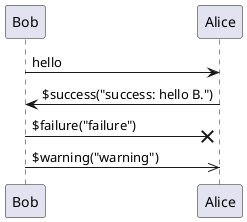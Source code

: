 @startuml
Bob -> Alice :  hello
Bob <- Alice :  $success("success: hello B.")
Bob -x Alice :  $failure("failure")
Bob ->> Alice : $warning("warning")
@enduml
